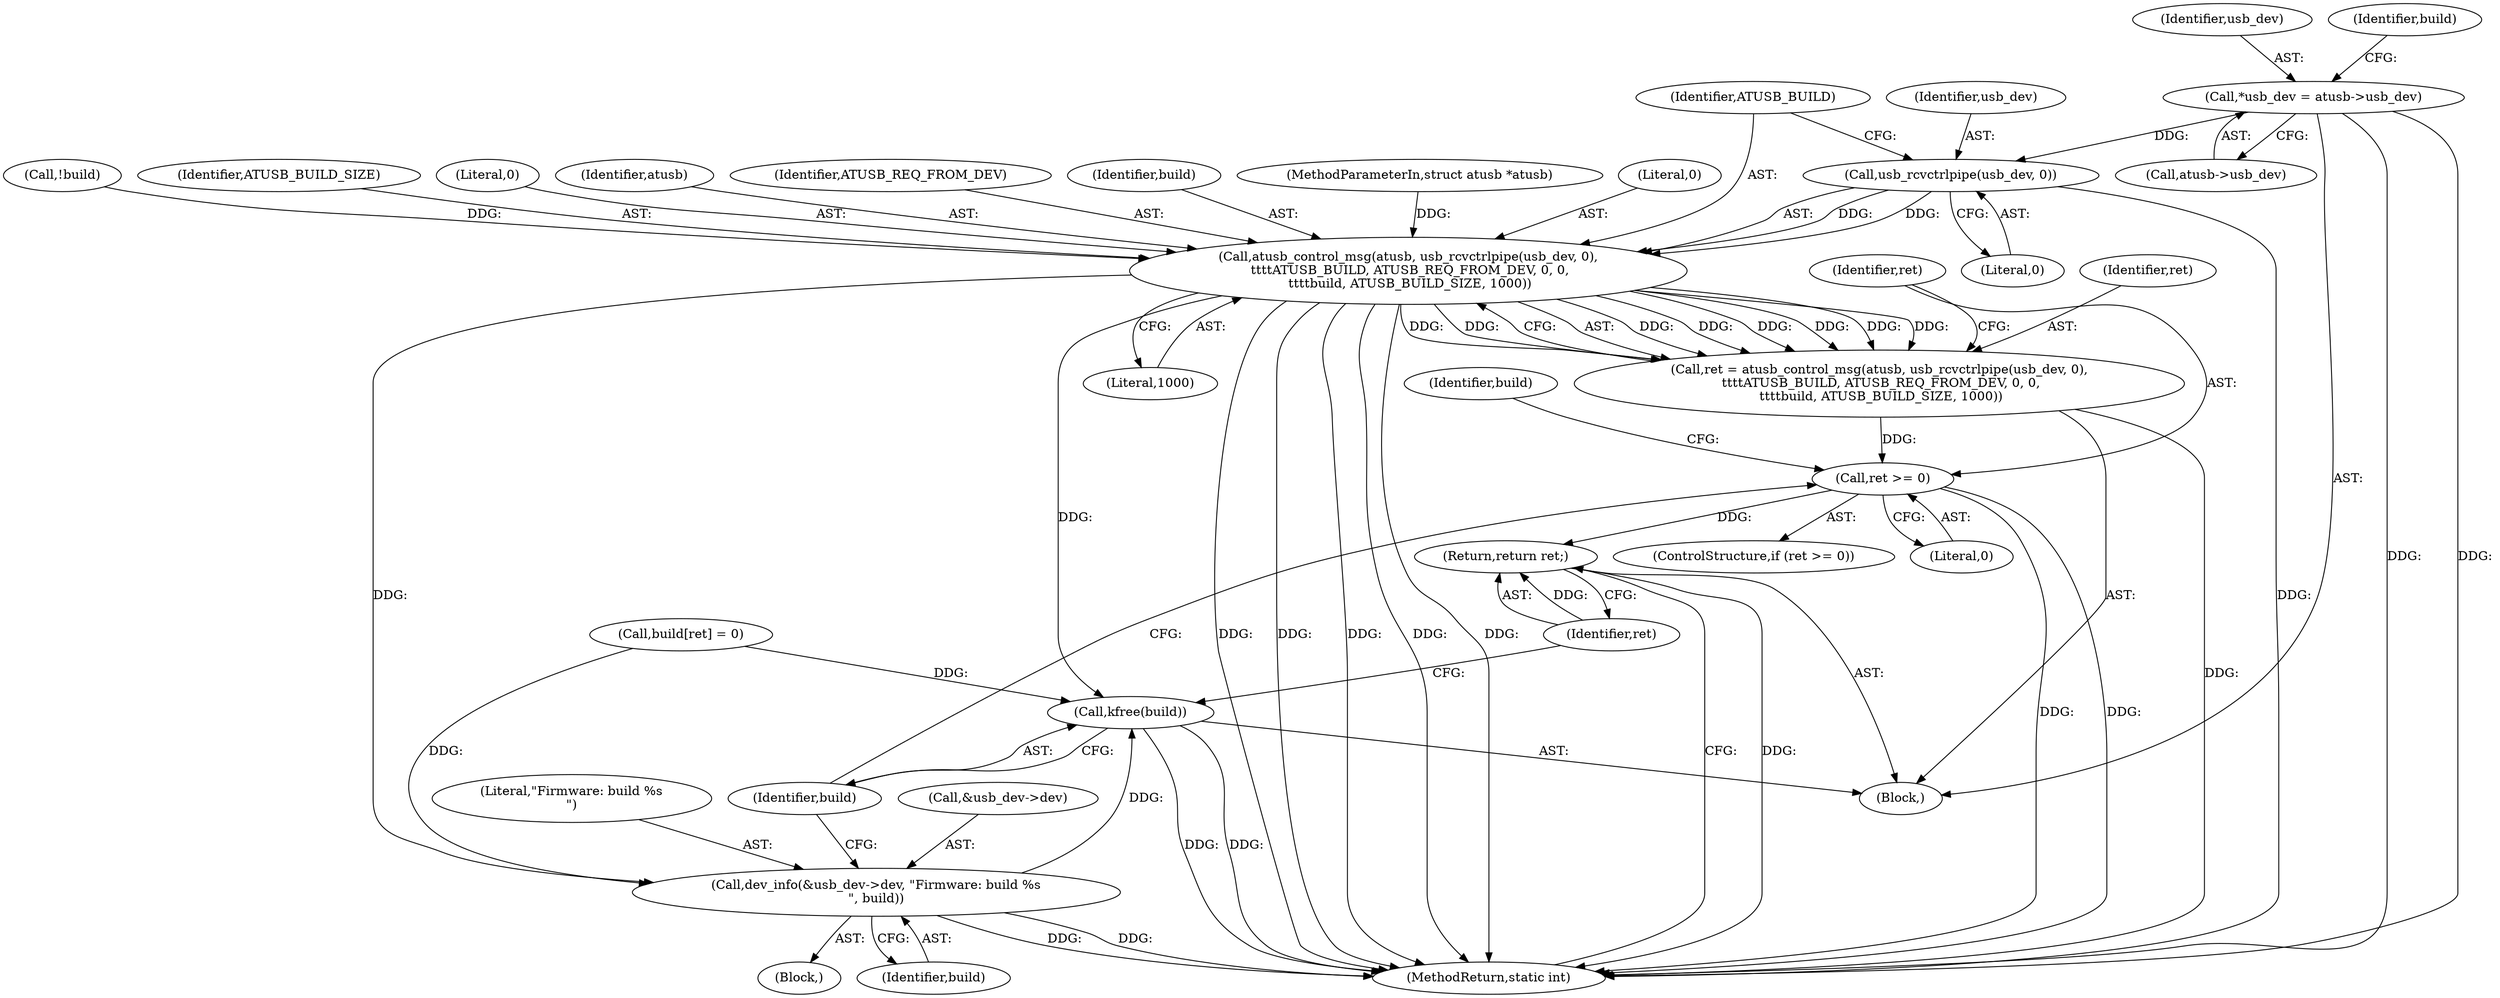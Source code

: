 digraph "0_linux_05a974efa4bdf6e2a150e3f27dc6fcf0a9ad5655@pointer" {
"1000104" [label="(Call,*usb_dev = atusb->usb_dev)"];
"1000128" [label="(Call,usb_rcvctrlpipe(usb_dev, 0))"];
"1000126" [label="(Call,atusb_control_msg(atusb, usb_rcvctrlpipe(usb_dev, 0),\n \t\t\t\tATUSB_BUILD, ATUSB_REQ_FROM_DEV, 0, 0,\n \t\t\t\tbuild, ATUSB_BUILD_SIZE, 1000))"];
"1000124" [label="(Call,ret = atusb_control_msg(atusb, usb_rcvctrlpipe(usb_dev, 0),\n \t\t\t\tATUSB_BUILD, ATUSB_REQ_FROM_DEV, 0, 0,\n \t\t\t\tbuild, ATUSB_BUILD_SIZE, 1000))"];
"1000139" [label="(Call,ret >= 0)"];
"1000157" [label="(Return,return ret;)"];
"1000148" [label="(Call,dev_info(&usb_dev->dev, \"Firmware: build %s\n\", build))"];
"1000155" [label="(Call,kfree(build))"];
"1000105" [label="(Identifier,usb_dev)"];
"1000130" [label="(Literal,0)"];
"1000131" [label="(Identifier,ATUSB_BUILD)"];
"1000145" [label="(Identifier,build)"];
"1000140" [label="(Identifier,ret)"];
"1000142" [label="(Block,)"];
"1000119" [label="(Call,!build)"];
"1000137" [label="(Literal,1000)"];
"1000155" [label="(Call,kfree(build))"];
"1000124" [label="(Call,ret = atusb_control_msg(atusb, usb_rcvctrlpipe(usb_dev, 0),\n \t\t\t\tATUSB_BUILD, ATUSB_REQ_FROM_DEV, 0, 0,\n \t\t\t\tbuild, ATUSB_BUILD_SIZE, 1000))"];
"1000136" [label="(Identifier,ATUSB_BUILD_SIZE)"];
"1000143" [label="(Call,build[ret] = 0)"];
"1000126" [label="(Call,atusb_control_msg(atusb, usb_rcvctrlpipe(usb_dev, 0),\n \t\t\t\tATUSB_BUILD, ATUSB_REQ_FROM_DEV, 0, 0,\n \t\t\t\tbuild, ATUSB_BUILD_SIZE, 1000))"];
"1000134" [label="(Literal,0)"];
"1000127" [label="(Identifier,atusb)"];
"1000159" [label="(MethodReturn,static int)"];
"1000148" [label="(Call,dev_info(&usb_dev->dev, \"Firmware: build %s\n\", build))"];
"1000125" [label="(Identifier,ret)"];
"1000138" [label="(ControlStructure,if (ret >= 0))"];
"1000132" [label="(Identifier,ATUSB_REQ_FROM_DEV)"];
"1000135" [label="(Identifier,build)"];
"1000157" [label="(Return,return ret;)"];
"1000128" [label="(Call,usb_rcvctrlpipe(usb_dev, 0))"];
"1000158" [label="(Identifier,ret)"];
"1000112" [label="(Identifier,build)"];
"1000106" [label="(Call,atusb->usb_dev)"];
"1000153" [label="(Literal,\"Firmware: build %s\n\")"];
"1000101" [label="(MethodParameterIn,struct atusb *atusb)"];
"1000156" [label="(Identifier,build)"];
"1000149" [label="(Call,&usb_dev->dev)"];
"1000141" [label="(Literal,0)"];
"1000129" [label="(Identifier,usb_dev)"];
"1000104" [label="(Call,*usb_dev = atusb->usb_dev)"];
"1000133" [label="(Literal,0)"];
"1000139" [label="(Call,ret >= 0)"];
"1000154" [label="(Identifier,build)"];
"1000102" [label="(Block,)"];
"1000104" -> "1000102"  [label="AST: "];
"1000104" -> "1000106"  [label="CFG: "];
"1000105" -> "1000104"  [label="AST: "];
"1000106" -> "1000104"  [label="AST: "];
"1000112" -> "1000104"  [label="CFG: "];
"1000104" -> "1000159"  [label="DDG: "];
"1000104" -> "1000159"  [label="DDG: "];
"1000104" -> "1000128"  [label="DDG: "];
"1000128" -> "1000126"  [label="AST: "];
"1000128" -> "1000130"  [label="CFG: "];
"1000129" -> "1000128"  [label="AST: "];
"1000130" -> "1000128"  [label="AST: "];
"1000131" -> "1000128"  [label="CFG: "];
"1000128" -> "1000159"  [label="DDG: "];
"1000128" -> "1000126"  [label="DDG: "];
"1000128" -> "1000126"  [label="DDG: "];
"1000126" -> "1000124"  [label="AST: "];
"1000126" -> "1000137"  [label="CFG: "];
"1000127" -> "1000126"  [label="AST: "];
"1000131" -> "1000126"  [label="AST: "];
"1000132" -> "1000126"  [label="AST: "];
"1000133" -> "1000126"  [label="AST: "];
"1000134" -> "1000126"  [label="AST: "];
"1000135" -> "1000126"  [label="AST: "];
"1000136" -> "1000126"  [label="AST: "];
"1000137" -> "1000126"  [label="AST: "];
"1000124" -> "1000126"  [label="CFG: "];
"1000126" -> "1000159"  [label="DDG: "];
"1000126" -> "1000159"  [label="DDG: "];
"1000126" -> "1000159"  [label="DDG: "];
"1000126" -> "1000159"  [label="DDG: "];
"1000126" -> "1000159"  [label="DDG: "];
"1000126" -> "1000124"  [label="DDG: "];
"1000126" -> "1000124"  [label="DDG: "];
"1000126" -> "1000124"  [label="DDG: "];
"1000126" -> "1000124"  [label="DDG: "];
"1000126" -> "1000124"  [label="DDG: "];
"1000126" -> "1000124"  [label="DDG: "];
"1000126" -> "1000124"  [label="DDG: "];
"1000126" -> "1000124"  [label="DDG: "];
"1000101" -> "1000126"  [label="DDG: "];
"1000119" -> "1000126"  [label="DDG: "];
"1000126" -> "1000148"  [label="DDG: "];
"1000126" -> "1000155"  [label="DDG: "];
"1000124" -> "1000102"  [label="AST: "];
"1000125" -> "1000124"  [label="AST: "];
"1000140" -> "1000124"  [label="CFG: "];
"1000124" -> "1000159"  [label="DDG: "];
"1000124" -> "1000139"  [label="DDG: "];
"1000139" -> "1000138"  [label="AST: "];
"1000139" -> "1000141"  [label="CFG: "];
"1000140" -> "1000139"  [label="AST: "];
"1000141" -> "1000139"  [label="AST: "];
"1000145" -> "1000139"  [label="CFG: "];
"1000156" -> "1000139"  [label="CFG: "];
"1000139" -> "1000159"  [label="DDG: "];
"1000139" -> "1000159"  [label="DDG: "];
"1000139" -> "1000157"  [label="DDG: "];
"1000157" -> "1000102"  [label="AST: "];
"1000157" -> "1000158"  [label="CFG: "];
"1000158" -> "1000157"  [label="AST: "];
"1000159" -> "1000157"  [label="CFG: "];
"1000157" -> "1000159"  [label="DDG: "];
"1000158" -> "1000157"  [label="DDG: "];
"1000148" -> "1000142"  [label="AST: "];
"1000148" -> "1000154"  [label="CFG: "];
"1000149" -> "1000148"  [label="AST: "];
"1000153" -> "1000148"  [label="AST: "];
"1000154" -> "1000148"  [label="AST: "];
"1000156" -> "1000148"  [label="CFG: "];
"1000148" -> "1000159"  [label="DDG: "];
"1000148" -> "1000159"  [label="DDG: "];
"1000143" -> "1000148"  [label="DDG: "];
"1000148" -> "1000155"  [label="DDG: "];
"1000155" -> "1000102"  [label="AST: "];
"1000155" -> "1000156"  [label="CFG: "];
"1000156" -> "1000155"  [label="AST: "];
"1000158" -> "1000155"  [label="CFG: "];
"1000155" -> "1000159"  [label="DDG: "];
"1000155" -> "1000159"  [label="DDG: "];
"1000143" -> "1000155"  [label="DDG: "];
}
